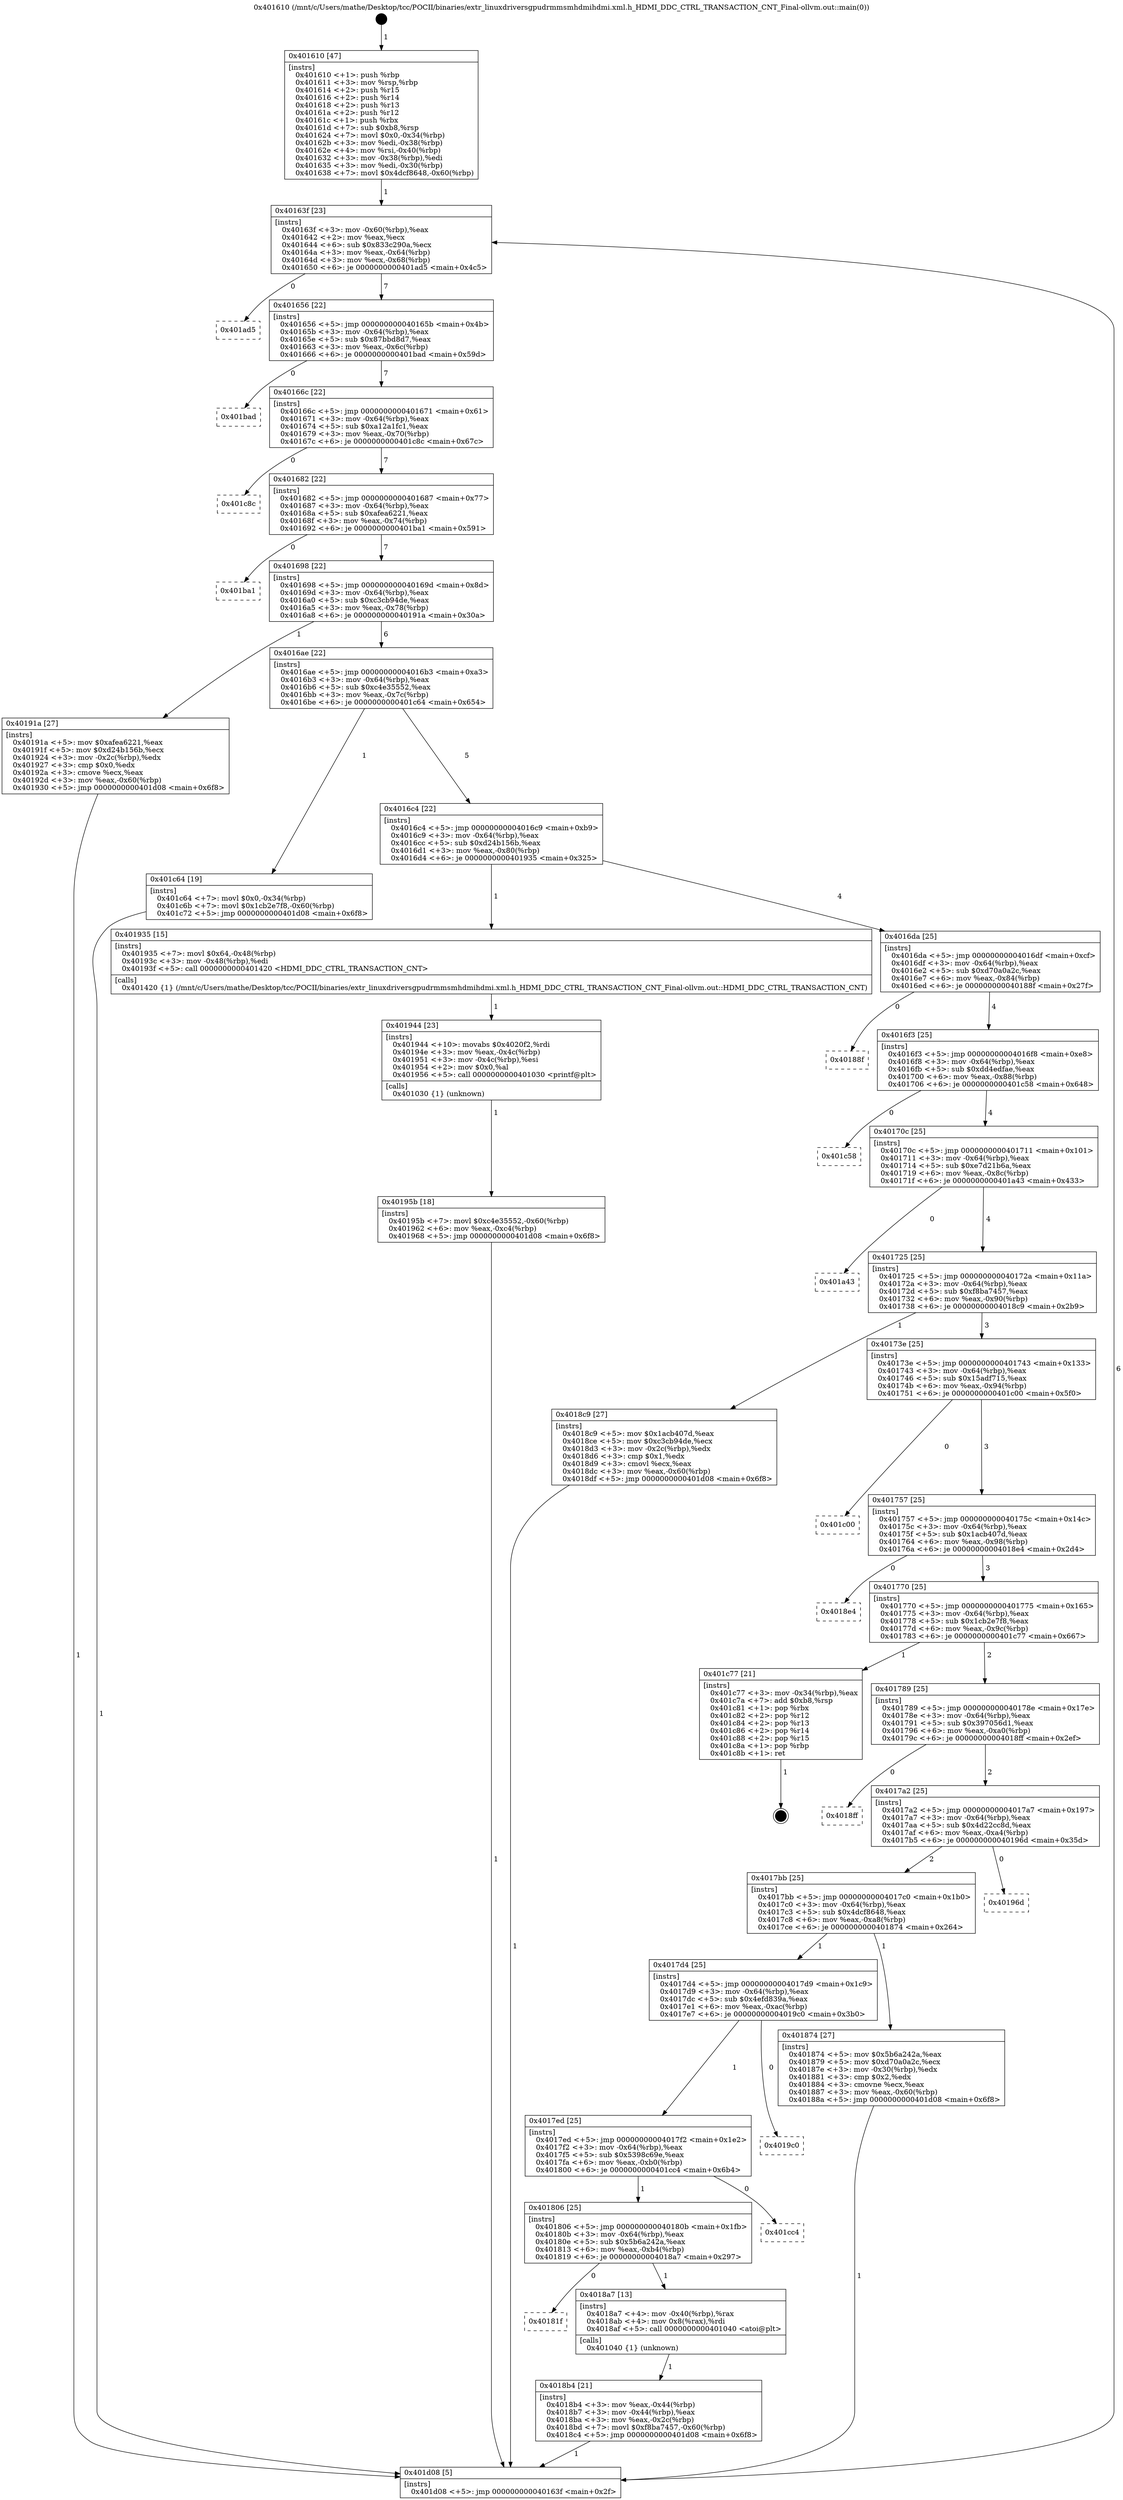 digraph "0x401610" {
  label = "0x401610 (/mnt/c/Users/mathe/Desktop/tcc/POCII/binaries/extr_linuxdriversgpudrmmsmhdmihdmi.xml.h_HDMI_DDC_CTRL_TRANSACTION_CNT_Final-ollvm.out::main(0))"
  labelloc = "t"
  node[shape=record]

  Entry [label="",width=0.3,height=0.3,shape=circle,fillcolor=black,style=filled]
  "0x40163f" [label="{
     0x40163f [23]\l
     | [instrs]\l
     &nbsp;&nbsp;0x40163f \<+3\>: mov -0x60(%rbp),%eax\l
     &nbsp;&nbsp;0x401642 \<+2\>: mov %eax,%ecx\l
     &nbsp;&nbsp;0x401644 \<+6\>: sub $0x833c290a,%ecx\l
     &nbsp;&nbsp;0x40164a \<+3\>: mov %eax,-0x64(%rbp)\l
     &nbsp;&nbsp;0x40164d \<+3\>: mov %ecx,-0x68(%rbp)\l
     &nbsp;&nbsp;0x401650 \<+6\>: je 0000000000401ad5 \<main+0x4c5\>\l
  }"]
  "0x401ad5" [label="{
     0x401ad5\l
  }", style=dashed]
  "0x401656" [label="{
     0x401656 [22]\l
     | [instrs]\l
     &nbsp;&nbsp;0x401656 \<+5\>: jmp 000000000040165b \<main+0x4b\>\l
     &nbsp;&nbsp;0x40165b \<+3\>: mov -0x64(%rbp),%eax\l
     &nbsp;&nbsp;0x40165e \<+5\>: sub $0x87bbd8d7,%eax\l
     &nbsp;&nbsp;0x401663 \<+3\>: mov %eax,-0x6c(%rbp)\l
     &nbsp;&nbsp;0x401666 \<+6\>: je 0000000000401bad \<main+0x59d\>\l
  }"]
  Exit [label="",width=0.3,height=0.3,shape=circle,fillcolor=black,style=filled,peripheries=2]
  "0x401bad" [label="{
     0x401bad\l
  }", style=dashed]
  "0x40166c" [label="{
     0x40166c [22]\l
     | [instrs]\l
     &nbsp;&nbsp;0x40166c \<+5\>: jmp 0000000000401671 \<main+0x61\>\l
     &nbsp;&nbsp;0x401671 \<+3\>: mov -0x64(%rbp),%eax\l
     &nbsp;&nbsp;0x401674 \<+5\>: sub $0xa12a1fc1,%eax\l
     &nbsp;&nbsp;0x401679 \<+3\>: mov %eax,-0x70(%rbp)\l
     &nbsp;&nbsp;0x40167c \<+6\>: je 0000000000401c8c \<main+0x67c\>\l
  }"]
  "0x40195b" [label="{
     0x40195b [18]\l
     | [instrs]\l
     &nbsp;&nbsp;0x40195b \<+7\>: movl $0xc4e35552,-0x60(%rbp)\l
     &nbsp;&nbsp;0x401962 \<+6\>: mov %eax,-0xc4(%rbp)\l
     &nbsp;&nbsp;0x401968 \<+5\>: jmp 0000000000401d08 \<main+0x6f8\>\l
  }"]
  "0x401c8c" [label="{
     0x401c8c\l
  }", style=dashed]
  "0x401682" [label="{
     0x401682 [22]\l
     | [instrs]\l
     &nbsp;&nbsp;0x401682 \<+5\>: jmp 0000000000401687 \<main+0x77\>\l
     &nbsp;&nbsp;0x401687 \<+3\>: mov -0x64(%rbp),%eax\l
     &nbsp;&nbsp;0x40168a \<+5\>: sub $0xafea6221,%eax\l
     &nbsp;&nbsp;0x40168f \<+3\>: mov %eax,-0x74(%rbp)\l
     &nbsp;&nbsp;0x401692 \<+6\>: je 0000000000401ba1 \<main+0x591\>\l
  }"]
  "0x401944" [label="{
     0x401944 [23]\l
     | [instrs]\l
     &nbsp;&nbsp;0x401944 \<+10\>: movabs $0x4020f2,%rdi\l
     &nbsp;&nbsp;0x40194e \<+3\>: mov %eax,-0x4c(%rbp)\l
     &nbsp;&nbsp;0x401951 \<+3\>: mov -0x4c(%rbp),%esi\l
     &nbsp;&nbsp;0x401954 \<+2\>: mov $0x0,%al\l
     &nbsp;&nbsp;0x401956 \<+5\>: call 0000000000401030 \<printf@plt\>\l
     | [calls]\l
     &nbsp;&nbsp;0x401030 \{1\} (unknown)\l
  }"]
  "0x401ba1" [label="{
     0x401ba1\l
  }", style=dashed]
  "0x401698" [label="{
     0x401698 [22]\l
     | [instrs]\l
     &nbsp;&nbsp;0x401698 \<+5\>: jmp 000000000040169d \<main+0x8d\>\l
     &nbsp;&nbsp;0x40169d \<+3\>: mov -0x64(%rbp),%eax\l
     &nbsp;&nbsp;0x4016a0 \<+5\>: sub $0xc3cb94de,%eax\l
     &nbsp;&nbsp;0x4016a5 \<+3\>: mov %eax,-0x78(%rbp)\l
     &nbsp;&nbsp;0x4016a8 \<+6\>: je 000000000040191a \<main+0x30a\>\l
  }"]
  "0x4018b4" [label="{
     0x4018b4 [21]\l
     | [instrs]\l
     &nbsp;&nbsp;0x4018b4 \<+3\>: mov %eax,-0x44(%rbp)\l
     &nbsp;&nbsp;0x4018b7 \<+3\>: mov -0x44(%rbp),%eax\l
     &nbsp;&nbsp;0x4018ba \<+3\>: mov %eax,-0x2c(%rbp)\l
     &nbsp;&nbsp;0x4018bd \<+7\>: movl $0xf8ba7457,-0x60(%rbp)\l
     &nbsp;&nbsp;0x4018c4 \<+5\>: jmp 0000000000401d08 \<main+0x6f8\>\l
  }"]
  "0x40191a" [label="{
     0x40191a [27]\l
     | [instrs]\l
     &nbsp;&nbsp;0x40191a \<+5\>: mov $0xafea6221,%eax\l
     &nbsp;&nbsp;0x40191f \<+5\>: mov $0xd24b156b,%ecx\l
     &nbsp;&nbsp;0x401924 \<+3\>: mov -0x2c(%rbp),%edx\l
     &nbsp;&nbsp;0x401927 \<+3\>: cmp $0x0,%edx\l
     &nbsp;&nbsp;0x40192a \<+3\>: cmove %ecx,%eax\l
     &nbsp;&nbsp;0x40192d \<+3\>: mov %eax,-0x60(%rbp)\l
     &nbsp;&nbsp;0x401930 \<+5\>: jmp 0000000000401d08 \<main+0x6f8\>\l
  }"]
  "0x4016ae" [label="{
     0x4016ae [22]\l
     | [instrs]\l
     &nbsp;&nbsp;0x4016ae \<+5\>: jmp 00000000004016b3 \<main+0xa3\>\l
     &nbsp;&nbsp;0x4016b3 \<+3\>: mov -0x64(%rbp),%eax\l
     &nbsp;&nbsp;0x4016b6 \<+5\>: sub $0xc4e35552,%eax\l
     &nbsp;&nbsp;0x4016bb \<+3\>: mov %eax,-0x7c(%rbp)\l
     &nbsp;&nbsp;0x4016be \<+6\>: je 0000000000401c64 \<main+0x654\>\l
  }"]
  "0x40181f" [label="{
     0x40181f\l
  }", style=dashed]
  "0x401c64" [label="{
     0x401c64 [19]\l
     | [instrs]\l
     &nbsp;&nbsp;0x401c64 \<+7\>: movl $0x0,-0x34(%rbp)\l
     &nbsp;&nbsp;0x401c6b \<+7\>: movl $0x1cb2e7f8,-0x60(%rbp)\l
     &nbsp;&nbsp;0x401c72 \<+5\>: jmp 0000000000401d08 \<main+0x6f8\>\l
  }"]
  "0x4016c4" [label="{
     0x4016c4 [22]\l
     | [instrs]\l
     &nbsp;&nbsp;0x4016c4 \<+5\>: jmp 00000000004016c9 \<main+0xb9\>\l
     &nbsp;&nbsp;0x4016c9 \<+3\>: mov -0x64(%rbp),%eax\l
     &nbsp;&nbsp;0x4016cc \<+5\>: sub $0xd24b156b,%eax\l
     &nbsp;&nbsp;0x4016d1 \<+3\>: mov %eax,-0x80(%rbp)\l
     &nbsp;&nbsp;0x4016d4 \<+6\>: je 0000000000401935 \<main+0x325\>\l
  }"]
  "0x4018a7" [label="{
     0x4018a7 [13]\l
     | [instrs]\l
     &nbsp;&nbsp;0x4018a7 \<+4\>: mov -0x40(%rbp),%rax\l
     &nbsp;&nbsp;0x4018ab \<+4\>: mov 0x8(%rax),%rdi\l
     &nbsp;&nbsp;0x4018af \<+5\>: call 0000000000401040 \<atoi@plt\>\l
     | [calls]\l
     &nbsp;&nbsp;0x401040 \{1\} (unknown)\l
  }"]
  "0x401935" [label="{
     0x401935 [15]\l
     | [instrs]\l
     &nbsp;&nbsp;0x401935 \<+7\>: movl $0x64,-0x48(%rbp)\l
     &nbsp;&nbsp;0x40193c \<+3\>: mov -0x48(%rbp),%edi\l
     &nbsp;&nbsp;0x40193f \<+5\>: call 0000000000401420 \<HDMI_DDC_CTRL_TRANSACTION_CNT\>\l
     | [calls]\l
     &nbsp;&nbsp;0x401420 \{1\} (/mnt/c/Users/mathe/Desktop/tcc/POCII/binaries/extr_linuxdriversgpudrmmsmhdmihdmi.xml.h_HDMI_DDC_CTRL_TRANSACTION_CNT_Final-ollvm.out::HDMI_DDC_CTRL_TRANSACTION_CNT)\l
  }"]
  "0x4016da" [label="{
     0x4016da [25]\l
     | [instrs]\l
     &nbsp;&nbsp;0x4016da \<+5\>: jmp 00000000004016df \<main+0xcf\>\l
     &nbsp;&nbsp;0x4016df \<+3\>: mov -0x64(%rbp),%eax\l
     &nbsp;&nbsp;0x4016e2 \<+5\>: sub $0xd70a0a2c,%eax\l
     &nbsp;&nbsp;0x4016e7 \<+6\>: mov %eax,-0x84(%rbp)\l
     &nbsp;&nbsp;0x4016ed \<+6\>: je 000000000040188f \<main+0x27f\>\l
  }"]
  "0x401806" [label="{
     0x401806 [25]\l
     | [instrs]\l
     &nbsp;&nbsp;0x401806 \<+5\>: jmp 000000000040180b \<main+0x1fb\>\l
     &nbsp;&nbsp;0x40180b \<+3\>: mov -0x64(%rbp),%eax\l
     &nbsp;&nbsp;0x40180e \<+5\>: sub $0x5b6a242a,%eax\l
     &nbsp;&nbsp;0x401813 \<+6\>: mov %eax,-0xb4(%rbp)\l
     &nbsp;&nbsp;0x401819 \<+6\>: je 00000000004018a7 \<main+0x297\>\l
  }"]
  "0x40188f" [label="{
     0x40188f\l
  }", style=dashed]
  "0x4016f3" [label="{
     0x4016f3 [25]\l
     | [instrs]\l
     &nbsp;&nbsp;0x4016f3 \<+5\>: jmp 00000000004016f8 \<main+0xe8\>\l
     &nbsp;&nbsp;0x4016f8 \<+3\>: mov -0x64(%rbp),%eax\l
     &nbsp;&nbsp;0x4016fb \<+5\>: sub $0xdd4edfae,%eax\l
     &nbsp;&nbsp;0x401700 \<+6\>: mov %eax,-0x88(%rbp)\l
     &nbsp;&nbsp;0x401706 \<+6\>: je 0000000000401c58 \<main+0x648\>\l
  }"]
  "0x401cc4" [label="{
     0x401cc4\l
  }", style=dashed]
  "0x401c58" [label="{
     0x401c58\l
  }", style=dashed]
  "0x40170c" [label="{
     0x40170c [25]\l
     | [instrs]\l
     &nbsp;&nbsp;0x40170c \<+5\>: jmp 0000000000401711 \<main+0x101\>\l
     &nbsp;&nbsp;0x401711 \<+3\>: mov -0x64(%rbp),%eax\l
     &nbsp;&nbsp;0x401714 \<+5\>: sub $0xe7d21b6a,%eax\l
     &nbsp;&nbsp;0x401719 \<+6\>: mov %eax,-0x8c(%rbp)\l
     &nbsp;&nbsp;0x40171f \<+6\>: je 0000000000401a43 \<main+0x433\>\l
  }"]
  "0x4017ed" [label="{
     0x4017ed [25]\l
     | [instrs]\l
     &nbsp;&nbsp;0x4017ed \<+5\>: jmp 00000000004017f2 \<main+0x1e2\>\l
     &nbsp;&nbsp;0x4017f2 \<+3\>: mov -0x64(%rbp),%eax\l
     &nbsp;&nbsp;0x4017f5 \<+5\>: sub $0x5398c69e,%eax\l
     &nbsp;&nbsp;0x4017fa \<+6\>: mov %eax,-0xb0(%rbp)\l
     &nbsp;&nbsp;0x401800 \<+6\>: je 0000000000401cc4 \<main+0x6b4\>\l
  }"]
  "0x401a43" [label="{
     0x401a43\l
  }", style=dashed]
  "0x401725" [label="{
     0x401725 [25]\l
     | [instrs]\l
     &nbsp;&nbsp;0x401725 \<+5\>: jmp 000000000040172a \<main+0x11a\>\l
     &nbsp;&nbsp;0x40172a \<+3\>: mov -0x64(%rbp),%eax\l
     &nbsp;&nbsp;0x40172d \<+5\>: sub $0xf8ba7457,%eax\l
     &nbsp;&nbsp;0x401732 \<+6\>: mov %eax,-0x90(%rbp)\l
     &nbsp;&nbsp;0x401738 \<+6\>: je 00000000004018c9 \<main+0x2b9\>\l
  }"]
  "0x4019c0" [label="{
     0x4019c0\l
  }", style=dashed]
  "0x4018c9" [label="{
     0x4018c9 [27]\l
     | [instrs]\l
     &nbsp;&nbsp;0x4018c9 \<+5\>: mov $0x1acb407d,%eax\l
     &nbsp;&nbsp;0x4018ce \<+5\>: mov $0xc3cb94de,%ecx\l
     &nbsp;&nbsp;0x4018d3 \<+3\>: mov -0x2c(%rbp),%edx\l
     &nbsp;&nbsp;0x4018d6 \<+3\>: cmp $0x1,%edx\l
     &nbsp;&nbsp;0x4018d9 \<+3\>: cmovl %ecx,%eax\l
     &nbsp;&nbsp;0x4018dc \<+3\>: mov %eax,-0x60(%rbp)\l
     &nbsp;&nbsp;0x4018df \<+5\>: jmp 0000000000401d08 \<main+0x6f8\>\l
  }"]
  "0x40173e" [label="{
     0x40173e [25]\l
     | [instrs]\l
     &nbsp;&nbsp;0x40173e \<+5\>: jmp 0000000000401743 \<main+0x133\>\l
     &nbsp;&nbsp;0x401743 \<+3\>: mov -0x64(%rbp),%eax\l
     &nbsp;&nbsp;0x401746 \<+5\>: sub $0x15adf715,%eax\l
     &nbsp;&nbsp;0x40174b \<+6\>: mov %eax,-0x94(%rbp)\l
     &nbsp;&nbsp;0x401751 \<+6\>: je 0000000000401c00 \<main+0x5f0\>\l
  }"]
  "0x401610" [label="{
     0x401610 [47]\l
     | [instrs]\l
     &nbsp;&nbsp;0x401610 \<+1\>: push %rbp\l
     &nbsp;&nbsp;0x401611 \<+3\>: mov %rsp,%rbp\l
     &nbsp;&nbsp;0x401614 \<+2\>: push %r15\l
     &nbsp;&nbsp;0x401616 \<+2\>: push %r14\l
     &nbsp;&nbsp;0x401618 \<+2\>: push %r13\l
     &nbsp;&nbsp;0x40161a \<+2\>: push %r12\l
     &nbsp;&nbsp;0x40161c \<+1\>: push %rbx\l
     &nbsp;&nbsp;0x40161d \<+7\>: sub $0xb8,%rsp\l
     &nbsp;&nbsp;0x401624 \<+7\>: movl $0x0,-0x34(%rbp)\l
     &nbsp;&nbsp;0x40162b \<+3\>: mov %edi,-0x38(%rbp)\l
     &nbsp;&nbsp;0x40162e \<+4\>: mov %rsi,-0x40(%rbp)\l
     &nbsp;&nbsp;0x401632 \<+3\>: mov -0x38(%rbp),%edi\l
     &nbsp;&nbsp;0x401635 \<+3\>: mov %edi,-0x30(%rbp)\l
     &nbsp;&nbsp;0x401638 \<+7\>: movl $0x4dcf8648,-0x60(%rbp)\l
  }"]
  "0x401c00" [label="{
     0x401c00\l
  }", style=dashed]
  "0x401757" [label="{
     0x401757 [25]\l
     | [instrs]\l
     &nbsp;&nbsp;0x401757 \<+5\>: jmp 000000000040175c \<main+0x14c\>\l
     &nbsp;&nbsp;0x40175c \<+3\>: mov -0x64(%rbp),%eax\l
     &nbsp;&nbsp;0x40175f \<+5\>: sub $0x1acb407d,%eax\l
     &nbsp;&nbsp;0x401764 \<+6\>: mov %eax,-0x98(%rbp)\l
     &nbsp;&nbsp;0x40176a \<+6\>: je 00000000004018e4 \<main+0x2d4\>\l
  }"]
  "0x401d08" [label="{
     0x401d08 [5]\l
     | [instrs]\l
     &nbsp;&nbsp;0x401d08 \<+5\>: jmp 000000000040163f \<main+0x2f\>\l
  }"]
  "0x4018e4" [label="{
     0x4018e4\l
  }", style=dashed]
  "0x401770" [label="{
     0x401770 [25]\l
     | [instrs]\l
     &nbsp;&nbsp;0x401770 \<+5\>: jmp 0000000000401775 \<main+0x165\>\l
     &nbsp;&nbsp;0x401775 \<+3\>: mov -0x64(%rbp),%eax\l
     &nbsp;&nbsp;0x401778 \<+5\>: sub $0x1cb2e7f8,%eax\l
     &nbsp;&nbsp;0x40177d \<+6\>: mov %eax,-0x9c(%rbp)\l
     &nbsp;&nbsp;0x401783 \<+6\>: je 0000000000401c77 \<main+0x667\>\l
  }"]
  "0x4017d4" [label="{
     0x4017d4 [25]\l
     | [instrs]\l
     &nbsp;&nbsp;0x4017d4 \<+5\>: jmp 00000000004017d9 \<main+0x1c9\>\l
     &nbsp;&nbsp;0x4017d9 \<+3\>: mov -0x64(%rbp),%eax\l
     &nbsp;&nbsp;0x4017dc \<+5\>: sub $0x4efd839a,%eax\l
     &nbsp;&nbsp;0x4017e1 \<+6\>: mov %eax,-0xac(%rbp)\l
     &nbsp;&nbsp;0x4017e7 \<+6\>: je 00000000004019c0 \<main+0x3b0\>\l
  }"]
  "0x401c77" [label="{
     0x401c77 [21]\l
     | [instrs]\l
     &nbsp;&nbsp;0x401c77 \<+3\>: mov -0x34(%rbp),%eax\l
     &nbsp;&nbsp;0x401c7a \<+7\>: add $0xb8,%rsp\l
     &nbsp;&nbsp;0x401c81 \<+1\>: pop %rbx\l
     &nbsp;&nbsp;0x401c82 \<+2\>: pop %r12\l
     &nbsp;&nbsp;0x401c84 \<+2\>: pop %r13\l
     &nbsp;&nbsp;0x401c86 \<+2\>: pop %r14\l
     &nbsp;&nbsp;0x401c88 \<+2\>: pop %r15\l
     &nbsp;&nbsp;0x401c8a \<+1\>: pop %rbp\l
     &nbsp;&nbsp;0x401c8b \<+1\>: ret\l
  }"]
  "0x401789" [label="{
     0x401789 [25]\l
     | [instrs]\l
     &nbsp;&nbsp;0x401789 \<+5\>: jmp 000000000040178e \<main+0x17e\>\l
     &nbsp;&nbsp;0x40178e \<+3\>: mov -0x64(%rbp),%eax\l
     &nbsp;&nbsp;0x401791 \<+5\>: sub $0x397056d1,%eax\l
     &nbsp;&nbsp;0x401796 \<+6\>: mov %eax,-0xa0(%rbp)\l
     &nbsp;&nbsp;0x40179c \<+6\>: je 00000000004018ff \<main+0x2ef\>\l
  }"]
  "0x401874" [label="{
     0x401874 [27]\l
     | [instrs]\l
     &nbsp;&nbsp;0x401874 \<+5\>: mov $0x5b6a242a,%eax\l
     &nbsp;&nbsp;0x401879 \<+5\>: mov $0xd70a0a2c,%ecx\l
     &nbsp;&nbsp;0x40187e \<+3\>: mov -0x30(%rbp),%edx\l
     &nbsp;&nbsp;0x401881 \<+3\>: cmp $0x2,%edx\l
     &nbsp;&nbsp;0x401884 \<+3\>: cmovne %ecx,%eax\l
     &nbsp;&nbsp;0x401887 \<+3\>: mov %eax,-0x60(%rbp)\l
     &nbsp;&nbsp;0x40188a \<+5\>: jmp 0000000000401d08 \<main+0x6f8\>\l
  }"]
  "0x4018ff" [label="{
     0x4018ff\l
  }", style=dashed]
  "0x4017a2" [label="{
     0x4017a2 [25]\l
     | [instrs]\l
     &nbsp;&nbsp;0x4017a2 \<+5\>: jmp 00000000004017a7 \<main+0x197\>\l
     &nbsp;&nbsp;0x4017a7 \<+3\>: mov -0x64(%rbp),%eax\l
     &nbsp;&nbsp;0x4017aa \<+5\>: sub $0x4d22cc8d,%eax\l
     &nbsp;&nbsp;0x4017af \<+6\>: mov %eax,-0xa4(%rbp)\l
     &nbsp;&nbsp;0x4017b5 \<+6\>: je 000000000040196d \<main+0x35d\>\l
  }"]
  "0x4017bb" [label="{
     0x4017bb [25]\l
     | [instrs]\l
     &nbsp;&nbsp;0x4017bb \<+5\>: jmp 00000000004017c0 \<main+0x1b0\>\l
     &nbsp;&nbsp;0x4017c0 \<+3\>: mov -0x64(%rbp),%eax\l
     &nbsp;&nbsp;0x4017c3 \<+5\>: sub $0x4dcf8648,%eax\l
     &nbsp;&nbsp;0x4017c8 \<+6\>: mov %eax,-0xa8(%rbp)\l
     &nbsp;&nbsp;0x4017ce \<+6\>: je 0000000000401874 \<main+0x264\>\l
  }"]
  "0x40196d" [label="{
     0x40196d\l
  }", style=dashed]
  Entry -> "0x401610" [label=" 1"]
  "0x40163f" -> "0x401ad5" [label=" 0"]
  "0x40163f" -> "0x401656" [label=" 7"]
  "0x401c77" -> Exit [label=" 1"]
  "0x401656" -> "0x401bad" [label=" 0"]
  "0x401656" -> "0x40166c" [label=" 7"]
  "0x401c64" -> "0x401d08" [label=" 1"]
  "0x40166c" -> "0x401c8c" [label=" 0"]
  "0x40166c" -> "0x401682" [label=" 7"]
  "0x40195b" -> "0x401d08" [label=" 1"]
  "0x401682" -> "0x401ba1" [label=" 0"]
  "0x401682" -> "0x401698" [label=" 7"]
  "0x401944" -> "0x40195b" [label=" 1"]
  "0x401698" -> "0x40191a" [label=" 1"]
  "0x401698" -> "0x4016ae" [label=" 6"]
  "0x401935" -> "0x401944" [label=" 1"]
  "0x4016ae" -> "0x401c64" [label=" 1"]
  "0x4016ae" -> "0x4016c4" [label=" 5"]
  "0x40191a" -> "0x401d08" [label=" 1"]
  "0x4016c4" -> "0x401935" [label=" 1"]
  "0x4016c4" -> "0x4016da" [label=" 4"]
  "0x4018c9" -> "0x401d08" [label=" 1"]
  "0x4016da" -> "0x40188f" [label=" 0"]
  "0x4016da" -> "0x4016f3" [label=" 4"]
  "0x4018a7" -> "0x4018b4" [label=" 1"]
  "0x4016f3" -> "0x401c58" [label=" 0"]
  "0x4016f3" -> "0x40170c" [label=" 4"]
  "0x401806" -> "0x40181f" [label=" 0"]
  "0x40170c" -> "0x401a43" [label=" 0"]
  "0x40170c" -> "0x401725" [label=" 4"]
  "0x4018b4" -> "0x401d08" [label=" 1"]
  "0x401725" -> "0x4018c9" [label=" 1"]
  "0x401725" -> "0x40173e" [label=" 3"]
  "0x4017ed" -> "0x401806" [label=" 1"]
  "0x40173e" -> "0x401c00" [label=" 0"]
  "0x40173e" -> "0x401757" [label=" 3"]
  "0x401806" -> "0x4018a7" [label=" 1"]
  "0x401757" -> "0x4018e4" [label=" 0"]
  "0x401757" -> "0x401770" [label=" 3"]
  "0x4017d4" -> "0x4017ed" [label=" 1"]
  "0x401770" -> "0x401c77" [label=" 1"]
  "0x401770" -> "0x401789" [label=" 2"]
  "0x4017d4" -> "0x4019c0" [label=" 0"]
  "0x401789" -> "0x4018ff" [label=" 0"]
  "0x401789" -> "0x4017a2" [label=" 2"]
  "0x4017ed" -> "0x401cc4" [label=" 0"]
  "0x4017a2" -> "0x40196d" [label=" 0"]
  "0x4017a2" -> "0x4017bb" [label=" 2"]
  "0x401d08" -> "0x40163f" [label=" 6"]
  "0x4017bb" -> "0x401874" [label=" 1"]
  "0x4017bb" -> "0x4017d4" [label=" 1"]
  "0x401874" -> "0x401d08" [label=" 1"]
  "0x401610" -> "0x40163f" [label=" 1"]
}
